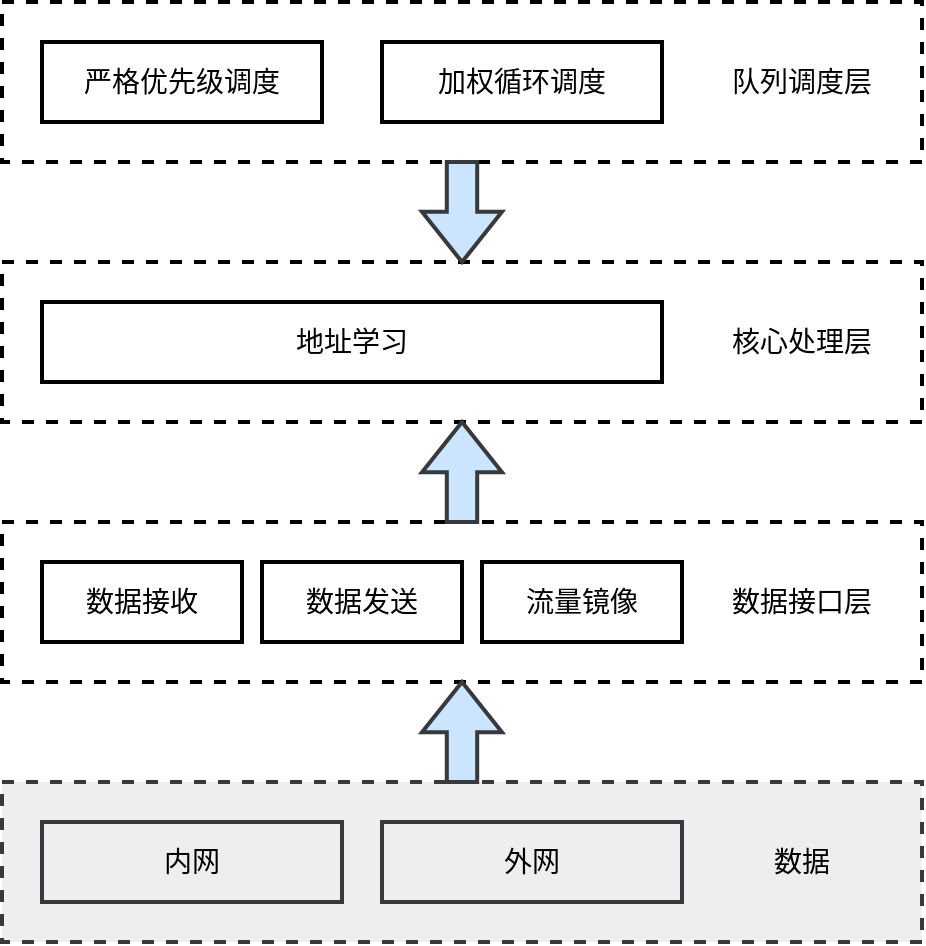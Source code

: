 <mxfile version="20.8.23" type="github">
  <diagram name="第 1 页" id="CkAjkBlDIjM-Tm_2W3RO">
    <mxGraphModel dx="1430" dy="737" grid="1" gridSize="10" guides="1" tooltips="1" connect="1" arrows="1" fold="1" page="1" pageScale="1" pageWidth="827" pageHeight="1169" math="0" shadow="0">
      <root>
        <mxCell id="0" />
        <mxCell id="1" parent="0" />
        <mxCell id="_m5df5-HQUk7lskeXwXq-1" value="" style="rounded=0;whiteSpace=wrap;html=1;dashed=1;strokeWidth=2;" vertex="1" parent="1">
          <mxGeometry x="200" y="150" width="460" height="80" as="geometry" />
        </mxCell>
        <mxCell id="_m5df5-HQUk7lskeXwXq-2" value="" style="rounded=0;whiteSpace=wrap;html=1;dashed=1;strokeWidth=2;" vertex="1" parent="1">
          <mxGeometry x="200" y="280" width="460" height="80" as="geometry" />
        </mxCell>
        <mxCell id="_m5df5-HQUk7lskeXwXq-5" value="严格优先级调度" style="rounded=0;whiteSpace=wrap;html=1;strokeWidth=2;fontSize=14;" vertex="1" parent="1">
          <mxGeometry x="220" y="170" width="140" height="40" as="geometry" />
        </mxCell>
        <mxCell id="_m5df5-HQUk7lskeXwXq-6" value="加权循环调度" style="rounded=0;whiteSpace=wrap;html=1;strokeWidth=2;fontSize=14;" vertex="1" parent="1">
          <mxGeometry x="390" y="170" width="140" height="40" as="geometry" />
        </mxCell>
        <mxCell id="_m5df5-HQUk7lskeXwXq-7" value="队列调度层" style="text;html=1;strokeColor=none;fillColor=none;align=center;verticalAlign=middle;whiteSpace=wrap;rounded=0;fontSize=14;" vertex="1" parent="1">
          <mxGeometry x="560" y="175" width="80" height="30" as="geometry" />
        </mxCell>
        <mxCell id="_m5df5-HQUk7lskeXwXq-8" value="地址学习" style="rounded=0;whiteSpace=wrap;html=1;strokeWidth=2;fontSize=14;" vertex="1" parent="1">
          <mxGeometry x="220" y="300" width="310" height="40" as="geometry" />
        </mxCell>
        <mxCell id="_m5df5-HQUk7lskeXwXq-9" value="核心处理层" style="text;html=1;strokeColor=none;fillColor=none;align=center;verticalAlign=middle;whiteSpace=wrap;rounded=0;fontSize=14;" vertex="1" parent="1">
          <mxGeometry x="560" y="305" width="80" height="30" as="geometry" />
        </mxCell>
        <mxCell id="_m5df5-HQUk7lskeXwXq-11" value="" style="rounded=0;whiteSpace=wrap;html=1;dashed=1;strokeWidth=2;" vertex="1" parent="1">
          <mxGeometry x="200" y="410" width="460" height="80" as="geometry" />
        </mxCell>
        <mxCell id="_m5df5-HQUk7lskeXwXq-12" value="数据接收" style="rounded=0;whiteSpace=wrap;html=1;strokeWidth=2;fontSize=14;" vertex="1" parent="1">
          <mxGeometry x="220" y="430" width="100" height="40" as="geometry" />
        </mxCell>
        <mxCell id="_m5df5-HQUk7lskeXwXq-13" value="数据发送" style="rounded=0;whiteSpace=wrap;html=1;strokeWidth=2;fontSize=14;" vertex="1" parent="1">
          <mxGeometry x="330" y="430" width="100" height="40" as="geometry" />
        </mxCell>
        <mxCell id="_m5df5-HQUk7lskeXwXq-14" value="流量镜像" style="rounded=0;whiteSpace=wrap;html=1;strokeWidth=2;fontSize=14;" vertex="1" parent="1">
          <mxGeometry x="440" y="430" width="100" height="40" as="geometry" />
        </mxCell>
        <mxCell id="_m5df5-HQUk7lskeXwXq-15" value="数据接口层" style="text;html=1;strokeColor=none;fillColor=none;align=center;verticalAlign=middle;whiteSpace=wrap;rounded=0;fontSize=14;" vertex="1" parent="1">
          <mxGeometry x="560" y="435" width="80" height="30" as="geometry" />
        </mxCell>
        <mxCell id="_m5df5-HQUk7lskeXwXq-16" value="" style="rounded=0;whiteSpace=wrap;html=1;dashed=1;strokeWidth=2;fillColor=#eeeeee;strokeColor=#36393d;" vertex="1" parent="1">
          <mxGeometry x="200" y="540" width="460" height="80" as="geometry" />
        </mxCell>
        <mxCell id="_m5df5-HQUk7lskeXwXq-17" value="数据" style="text;html=1;strokeColor=none;fillColor=none;align=center;verticalAlign=middle;whiteSpace=wrap;rounded=0;fontSize=14;" vertex="1" parent="1">
          <mxGeometry x="560" y="565" width="80" height="30" as="geometry" />
        </mxCell>
        <mxCell id="_m5df5-HQUk7lskeXwXq-18" value="内网" style="rounded=0;whiteSpace=wrap;html=1;strokeWidth=2;fontSize=14;fillColor=#eeeeee;strokeColor=#36393d;" vertex="1" parent="1">
          <mxGeometry x="220" y="560" width="150" height="40" as="geometry" />
        </mxCell>
        <mxCell id="_m5df5-HQUk7lskeXwXq-19" value="外网" style="rounded=0;whiteSpace=wrap;html=1;strokeWidth=2;fontSize=14;fillColor=#eeeeee;strokeColor=#36393d;" vertex="1" parent="1">
          <mxGeometry x="390" y="560" width="150" height="40" as="geometry" />
        </mxCell>
        <mxCell id="_m5df5-HQUk7lskeXwXq-21" value="" style="html=1;shadow=0;dashed=0;align=center;verticalAlign=middle;shape=mxgraph.arrows2.arrow;dy=0.62;dx=25.07;direction=north;notch=0;strokeWidth=2;fontSize=14;fillColor=#cce5ff;strokeColor=#36393d;" vertex="1" parent="1">
          <mxGeometry x="410" y="490" width="40" height="50" as="geometry" />
        </mxCell>
        <mxCell id="_m5df5-HQUk7lskeXwXq-22" value="" style="html=1;shadow=0;dashed=0;align=center;verticalAlign=middle;shape=mxgraph.arrows2.arrow;dy=0.62;dx=25.07;direction=north;notch=0;strokeWidth=2;fontSize=14;fillColor=#cce5ff;strokeColor=#36393d;" vertex="1" parent="1">
          <mxGeometry x="410" y="360" width="40" height="50" as="geometry" />
        </mxCell>
        <mxCell id="_m5df5-HQUk7lskeXwXq-23" value="" style="html=1;shadow=0;dashed=0;align=center;verticalAlign=middle;shape=mxgraph.arrows2.arrow;dy=0.62;dx=25.07;direction=north;notch=0;strokeWidth=2;fontSize=14;fillColor=#cce5ff;strokeColor=#36393d;rotation=-180;" vertex="1" parent="1">
          <mxGeometry x="410" y="230" width="40" height="50" as="geometry" />
        </mxCell>
      </root>
    </mxGraphModel>
  </diagram>
</mxfile>
